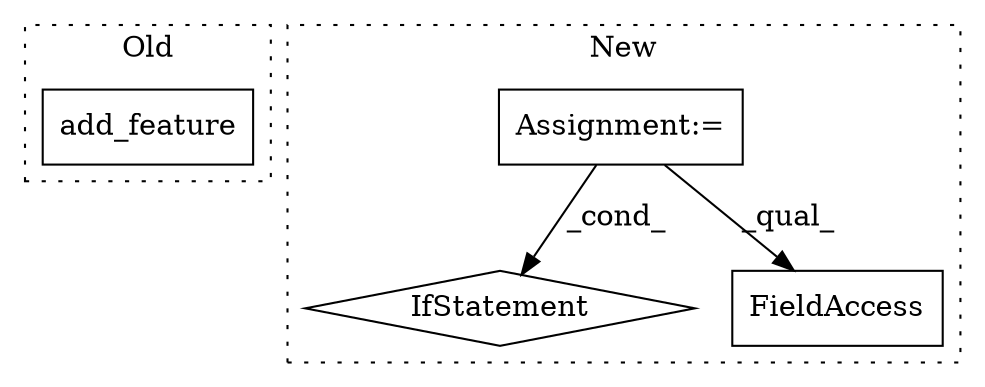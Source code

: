 digraph G {
subgraph cluster0 {
1 [label="add_feature" a="32" s="4614,4640" l="12,1" shape="box"];
label = "Old";
style="dotted";
}
subgraph cluster1 {
2 [label="IfStatement" a="25" s="4675,4698" l="4,2" shape="diamond"];
3 [label="Assignment:=" a="7" s="4541" l="1" shape="box"];
4 [label="FieldAccess" a="22" s="4967" l="8" shape="box"];
label = "New";
style="dotted";
}
3 -> 4 [label="_qual_"];
3 -> 2 [label="_cond_"];
}
